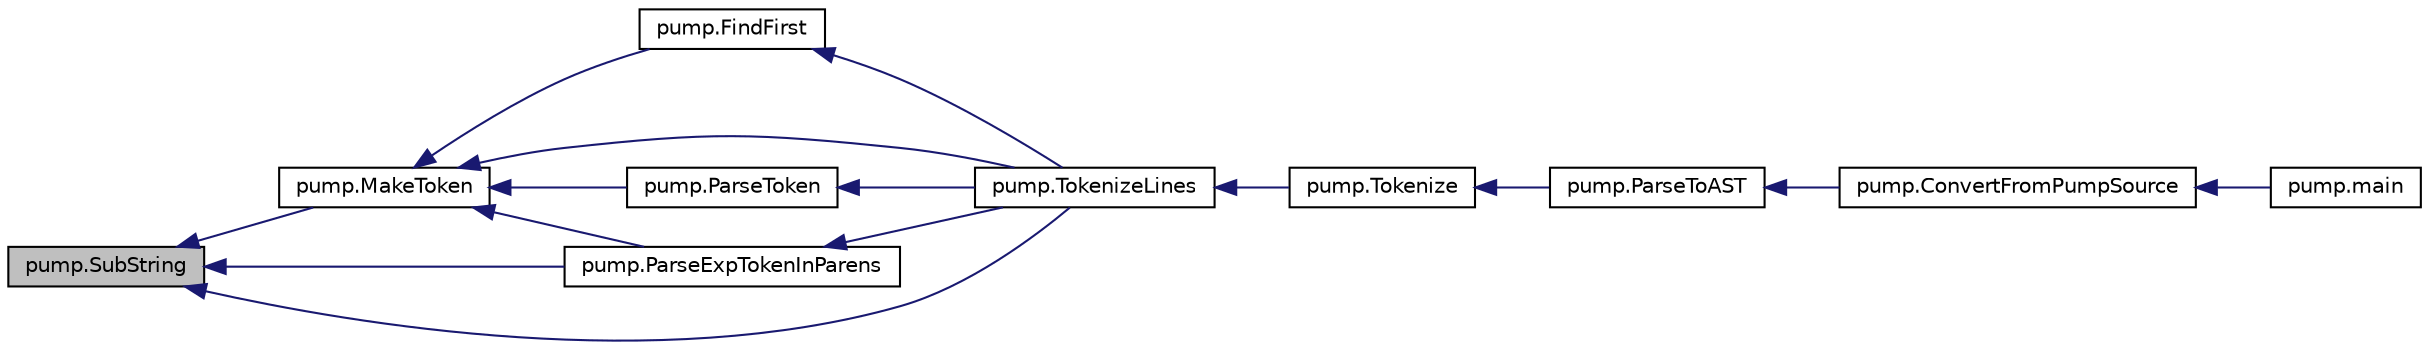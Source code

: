 digraph "pump.SubString"
{
  edge [fontname="Helvetica",fontsize="10",labelfontname="Helvetica",labelfontsize="10"];
  node [fontname="Helvetica",fontsize="10",shape=record];
  rankdir="LR";
  Node328 [label="pump.SubString",height=0.2,width=0.4,color="black", fillcolor="grey75", style="filled", fontcolor="black"];
  Node328 -> Node329 [dir="back",color="midnightblue",fontsize="10",style="solid",fontname="Helvetica"];
  Node329 [label="pump.MakeToken",height=0.2,width=0.4,color="black", fillcolor="white", style="filled",URL="$df/d92/namespacepump.html#af96d60dc97b160f3a18e63857aabeef7"];
  Node329 -> Node330 [dir="back",color="midnightblue",fontsize="10",style="solid",fontname="Helvetica"];
  Node330 [label="pump.FindFirst",height=0.2,width=0.4,color="black", fillcolor="white", style="filled",URL="$df/d92/namespacepump.html#a08f2d05c192d11a134c008287bafef07"];
  Node330 -> Node331 [dir="back",color="midnightblue",fontsize="10",style="solid",fontname="Helvetica"];
  Node331 [label="pump.TokenizeLines",height=0.2,width=0.4,color="black", fillcolor="white", style="filled",URL="$df/d92/namespacepump.html#aa383d59e8e2a9507a576fd4c6b68b6b7"];
  Node331 -> Node332 [dir="back",color="midnightblue",fontsize="10",style="solid",fontname="Helvetica"];
  Node332 [label="pump.Tokenize",height=0.2,width=0.4,color="black", fillcolor="white", style="filled",URL="$df/d92/namespacepump.html#aa42c23b1c914c0f86a94f2fa32999905"];
  Node332 -> Node333 [dir="back",color="midnightblue",fontsize="10",style="solid",fontname="Helvetica"];
  Node333 [label="pump.ParseToAST",height=0.2,width=0.4,color="black", fillcolor="white", style="filled",URL="$df/d92/namespacepump.html#a56ac10a83a3a875d305c9aae71fc0549"];
  Node333 -> Node334 [dir="back",color="midnightblue",fontsize="10",style="solid",fontname="Helvetica"];
  Node334 [label="pump.ConvertFromPumpSource",height=0.2,width=0.4,color="black", fillcolor="white", style="filled",URL="$df/d92/namespacepump.html#a568fe53d1443489ac15bac4a0f9faf91"];
  Node334 -> Node335 [dir="back",color="midnightblue",fontsize="10",style="solid",fontname="Helvetica"];
  Node335 [label="pump.main",height=0.2,width=0.4,color="black", fillcolor="white", style="filled",URL="$df/d92/namespacepump.html#abcf26971f7bdbad77c2c168c110312df"];
  Node329 -> Node336 [dir="back",color="midnightblue",fontsize="10",style="solid",fontname="Helvetica"];
  Node336 [label="pump.ParseToken",height=0.2,width=0.4,color="black", fillcolor="white", style="filled",URL="$df/d92/namespacepump.html#a23761d99dd43d642e94d845218573035"];
  Node336 -> Node331 [dir="back",color="midnightblue",fontsize="10",style="solid",fontname="Helvetica"];
  Node329 -> Node337 [dir="back",color="midnightblue",fontsize="10",style="solid",fontname="Helvetica"];
  Node337 [label="pump.ParseExpTokenInParens",height=0.2,width=0.4,color="black", fillcolor="white", style="filled",URL="$df/d92/namespacepump.html#ae094486db14ecec9347129c5f230042d"];
  Node337 -> Node331 [dir="back",color="midnightblue",fontsize="10",style="solid",fontname="Helvetica"];
  Node329 -> Node331 [dir="back",color="midnightblue",fontsize="10",style="solid",fontname="Helvetica"];
  Node328 -> Node337 [dir="back",color="midnightblue",fontsize="10",style="solid",fontname="Helvetica"];
  Node328 -> Node331 [dir="back",color="midnightblue",fontsize="10",style="solid",fontname="Helvetica"];
}
